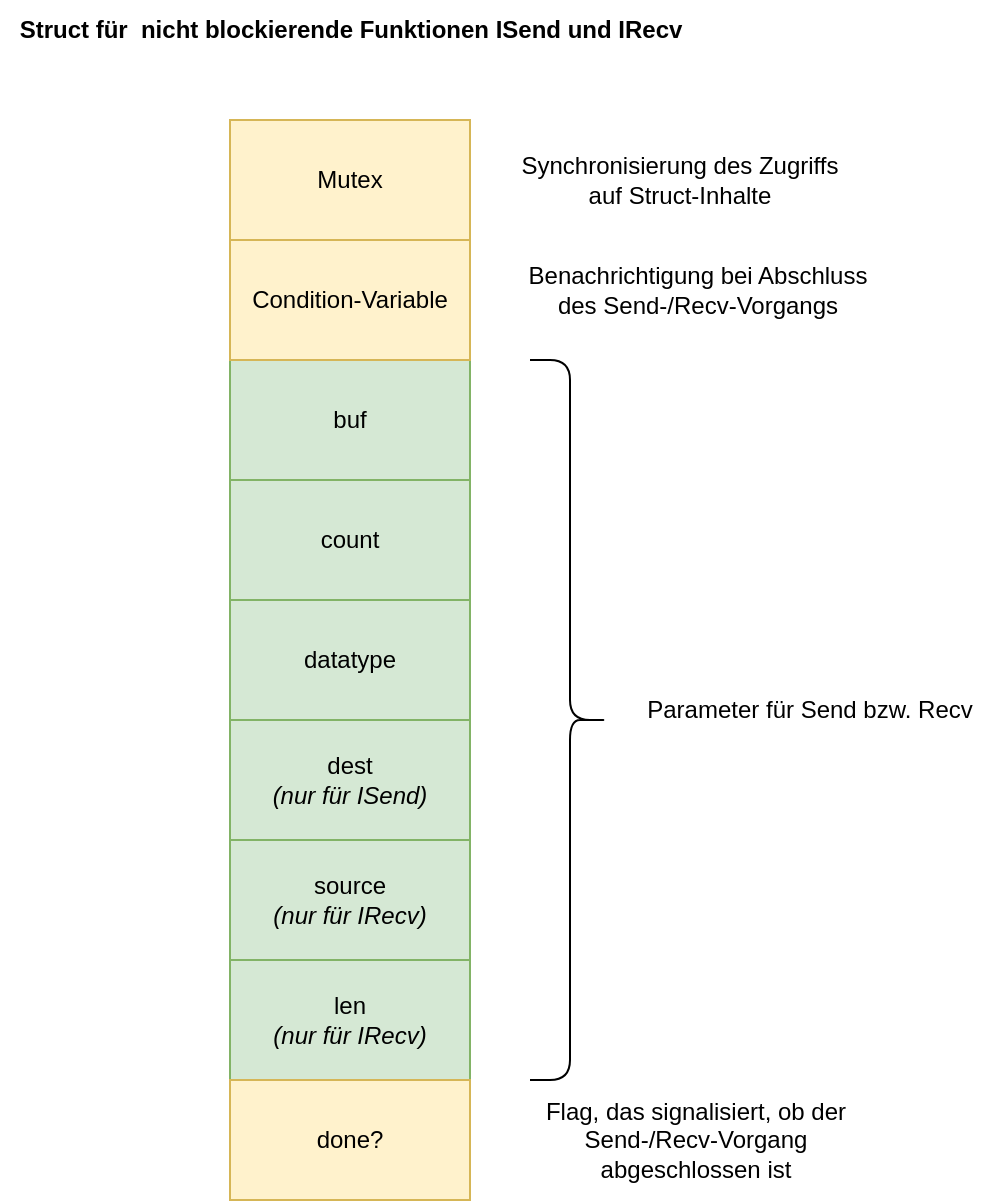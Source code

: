 <mxfile version="24.4.4" type="device">
  <diagram name="Seite-1" id="V37iRD1plDs-bDh3GgVA">
    <mxGraphModel dx="953" dy="568" grid="1" gridSize="10" guides="1" tooltips="1" connect="1" arrows="1" fold="1" page="1" pageScale="1" pageWidth="827" pageHeight="1169" math="0" shadow="0">
      <root>
        <mxCell id="0" />
        <mxCell id="1" parent="0" />
        <mxCell id="HjvzV6pIBZK6yzrlRa3x-1" value="Mutex" style="rounded=0;whiteSpace=wrap;html=1;fillColor=#fff2cc;strokeColor=#d6b656;" parent="1" vertex="1">
          <mxGeometry x="270" y="120" width="120" height="60" as="geometry" />
        </mxCell>
        <mxCell id="HjvzV6pIBZK6yzrlRa3x-2" value="buf" style="rounded=0;whiteSpace=wrap;html=1;fillColor=#d5e8d4;strokeColor=#82b366;" parent="1" vertex="1">
          <mxGeometry x="270" y="240" width="120" height="60" as="geometry" />
        </mxCell>
        <mxCell id="HjvzV6pIBZK6yzrlRa3x-3" value="count" style="rounded=0;whiteSpace=wrap;html=1;fillColor=#d5e8d4;strokeColor=#82b366;" parent="1" vertex="1">
          <mxGeometry x="270" y="300" width="120" height="60" as="geometry" />
        </mxCell>
        <mxCell id="HjvzV6pIBZK6yzrlRa3x-4" value="datatype" style="rounded=0;whiteSpace=wrap;html=1;fillColor=#d5e8d4;strokeColor=#82b366;" parent="1" vertex="1">
          <mxGeometry x="270" y="360" width="120" height="60" as="geometry" />
        </mxCell>
        <mxCell id="HjvzV6pIBZK6yzrlRa3x-5" value="dest&lt;br&gt;&lt;i&gt;(nur für ISend)&lt;/i&gt;" style="rounded=0;whiteSpace=wrap;html=1;fillColor=#d5e8d4;strokeColor=#82b366;" parent="1" vertex="1">
          <mxGeometry x="270" y="420" width="120" height="60" as="geometry" />
        </mxCell>
        <mxCell id="HjvzV6pIBZK6yzrlRa3x-7" value="source&lt;br&gt;&lt;i&gt;(nur für IRecv)&lt;/i&gt;" style="rounded=0;whiteSpace=wrap;html=1;fillColor=#d5e8d4;strokeColor=#82b366;" parent="1" vertex="1">
          <mxGeometry x="270" y="480" width="120" height="60" as="geometry" />
        </mxCell>
        <mxCell id="HjvzV6pIBZK6yzrlRa3x-8" value="len&lt;br&gt;&lt;i&gt;(nur für IRecv)&lt;/i&gt;" style="rounded=0;whiteSpace=wrap;html=1;fillColor=#d5e8d4;strokeColor=#82b366;" parent="1" vertex="1">
          <mxGeometry x="270" y="540" width="120" height="60" as="geometry" />
        </mxCell>
        <mxCell id="HjvzV6pIBZK6yzrlRa3x-10" value="" style="shape=curlyBracket;whiteSpace=wrap;html=1;rounded=1;flipH=1;labelPosition=right;verticalLabelPosition=middle;align=left;verticalAlign=middle;" parent="1" vertex="1">
          <mxGeometry x="420" y="240" width="40" height="360" as="geometry" />
        </mxCell>
        <mxCell id="HjvzV6pIBZK6yzrlRa3x-11" value="Synchronisierung des Zugriffs auf Struct-Inhalte" style="text;html=1;strokeColor=none;fillColor=none;align=center;verticalAlign=middle;whiteSpace=wrap;rounded=0;" parent="1" vertex="1">
          <mxGeometry x="405" y="135" width="180" height="30" as="geometry" />
        </mxCell>
        <mxCell id="HjvzV6pIBZK6yzrlRa3x-12" value="Parameter für Send bzw. Recv" style="text;html=1;strokeColor=none;fillColor=none;align=center;verticalAlign=middle;whiteSpace=wrap;rounded=0;" parent="1" vertex="1">
          <mxGeometry x="470" y="400" width="180" height="30" as="geometry" />
        </mxCell>
        <mxCell id="HjvzV6pIBZK6yzrlRa3x-13" value="&lt;b&gt;Struct für&amp;nbsp; nicht blockierende Funktionen ISend und IRecv&lt;/b&gt;" style="text;html=1;align=center;verticalAlign=middle;resizable=0;points=[];autosize=1;strokeColor=none;fillColor=none;" parent="1" vertex="1">
          <mxGeometry x="155" y="60" width="350" height="30" as="geometry" />
        </mxCell>
        <mxCell id="ASJBc6yWznjlhH9XpiNp-1" value="done?" style="rounded=0;whiteSpace=wrap;html=1;fillColor=#fff2cc;strokeColor=#d6b656;" vertex="1" parent="1">
          <mxGeometry x="270" y="600" width="120" height="60" as="geometry" />
        </mxCell>
        <mxCell id="ASJBc6yWznjlhH9XpiNp-2" value="Flag, das signalisiert, ob der Send-/Recv-Vorgang abgeschlossen ist" style="text;html=1;strokeColor=none;fillColor=none;align=center;verticalAlign=middle;whiteSpace=wrap;rounded=0;" vertex="1" parent="1">
          <mxGeometry x="405" y="615" width="196" height="30" as="geometry" />
        </mxCell>
        <mxCell id="ASJBc6yWznjlhH9XpiNp-3" value="Condition-Variable" style="rounded=0;whiteSpace=wrap;html=1;fillColor=#fff2cc;strokeColor=#d6b656;" vertex="1" parent="1">
          <mxGeometry x="270" y="180" width="120" height="60" as="geometry" />
        </mxCell>
        <mxCell id="ASJBc6yWznjlhH9XpiNp-4" value="Benachrichtigung bei Abschluss des Send-/Recv-Vorgangs" style="text;html=1;strokeColor=none;fillColor=none;align=center;verticalAlign=middle;whiteSpace=wrap;rounded=0;" vertex="1" parent="1">
          <mxGeometry x="414" y="190" width="180" height="30" as="geometry" />
        </mxCell>
      </root>
    </mxGraphModel>
  </diagram>
</mxfile>
